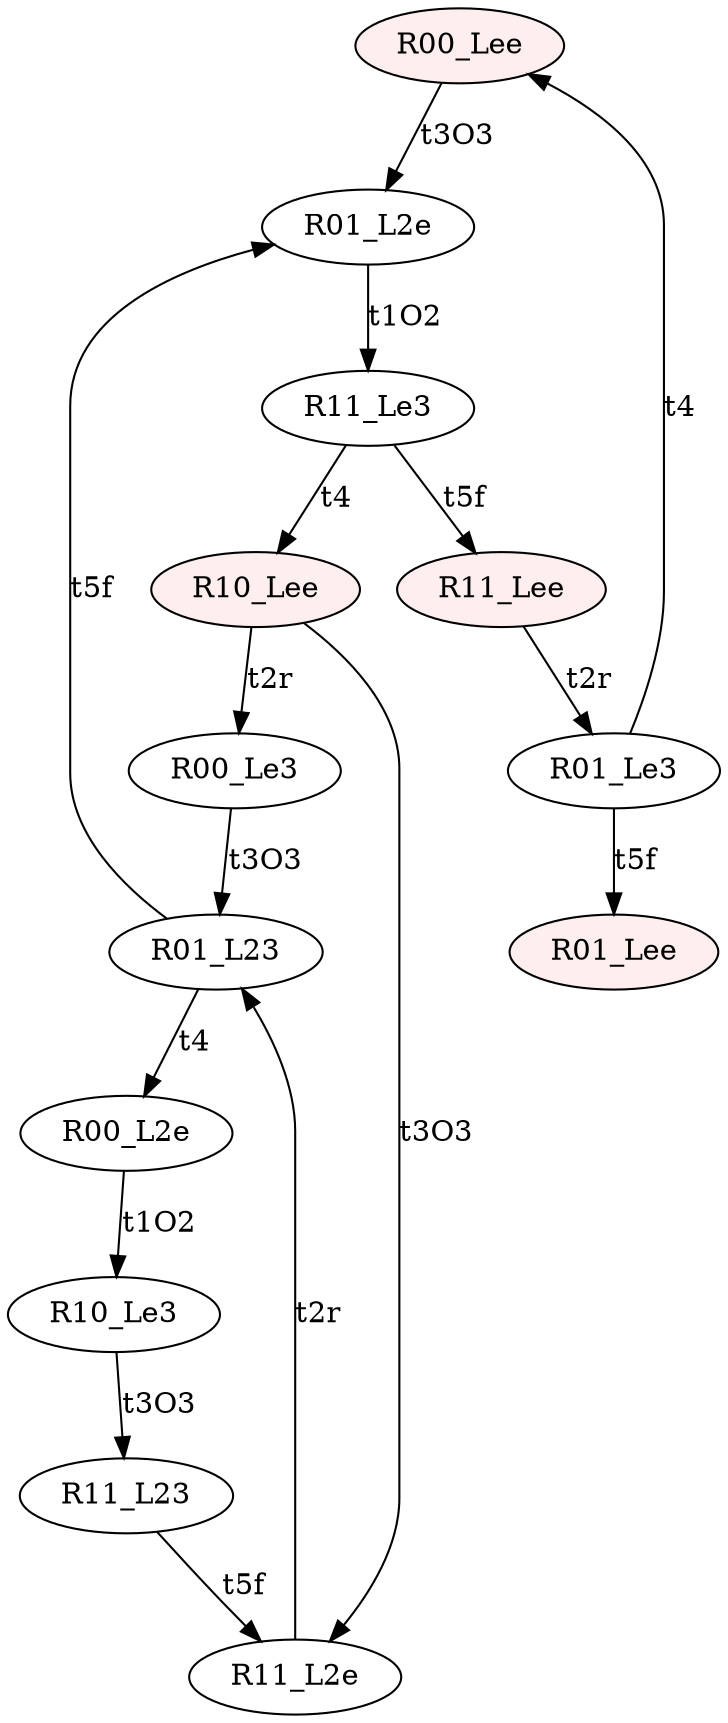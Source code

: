 digraph "SCinput/e" {
node [style=filled fillcolor="#FFEEEE"]; R00_Lee ;
node [fillcolor="#FFFFFF"]; R01_L2e ;
node [fillcolor="#FFFFFF"]; R11_Le3 ;
node [style=filled fillcolor="#FFEEEE"]; R10_Lee ;
node [fillcolor="#FFFFFF"]; R00_Le3 ;
node [fillcolor="#FFFFFF"]; R01_L23 ;
node [fillcolor="#FFFFFF"]; R00_L2e ;
node [fillcolor="#FFFFFF"]; R10_Le3 ;
node [fillcolor="#FFFFFF"]; R11_L23 ;
node [fillcolor="#FFFFFF"]; R11_L2e ;
node [style=filled fillcolor="#FFEEEE"]; R11_Lee ;
node [fillcolor="#FFFFFF"]; R01_Le3 ;
node [style=filled fillcolor="#FFEEEE"]; R01_Lee ;
R00_Lee -> R01_L2e [label=t3O3]
R01_L2e -> R11_Le3 [label=t1O2]
R11_Le3 -> R11_Lee [label=t5f]
R11_Le3 -> R10_Lee [label=t4]
R10_Lee -> R11_L2e [label=t3O3]
R10_Lee -> R00_Le3 [label=t2r]
R00_Le3 -> R01_L23 [label=t3O3]
R01_L23 -> R01_L2e [label=t5f]
R01_L23 -> R00_L2e [label=t4]
R00_L2e -> R10_Le3 [label=t1O2]
R10_Le3 -> R11_L23 [label=t3O3]
R11_L23 -> R11_L2e [label=t5f]
R11_L2e -> R01_L23 [label=t2r]
R11_Lee -> R01_Le3 [label=t2r]
R01_Le3 -> R01_Lee [label=t5f]
R01_Le3 -> R00_Lee [label=t4]
}
